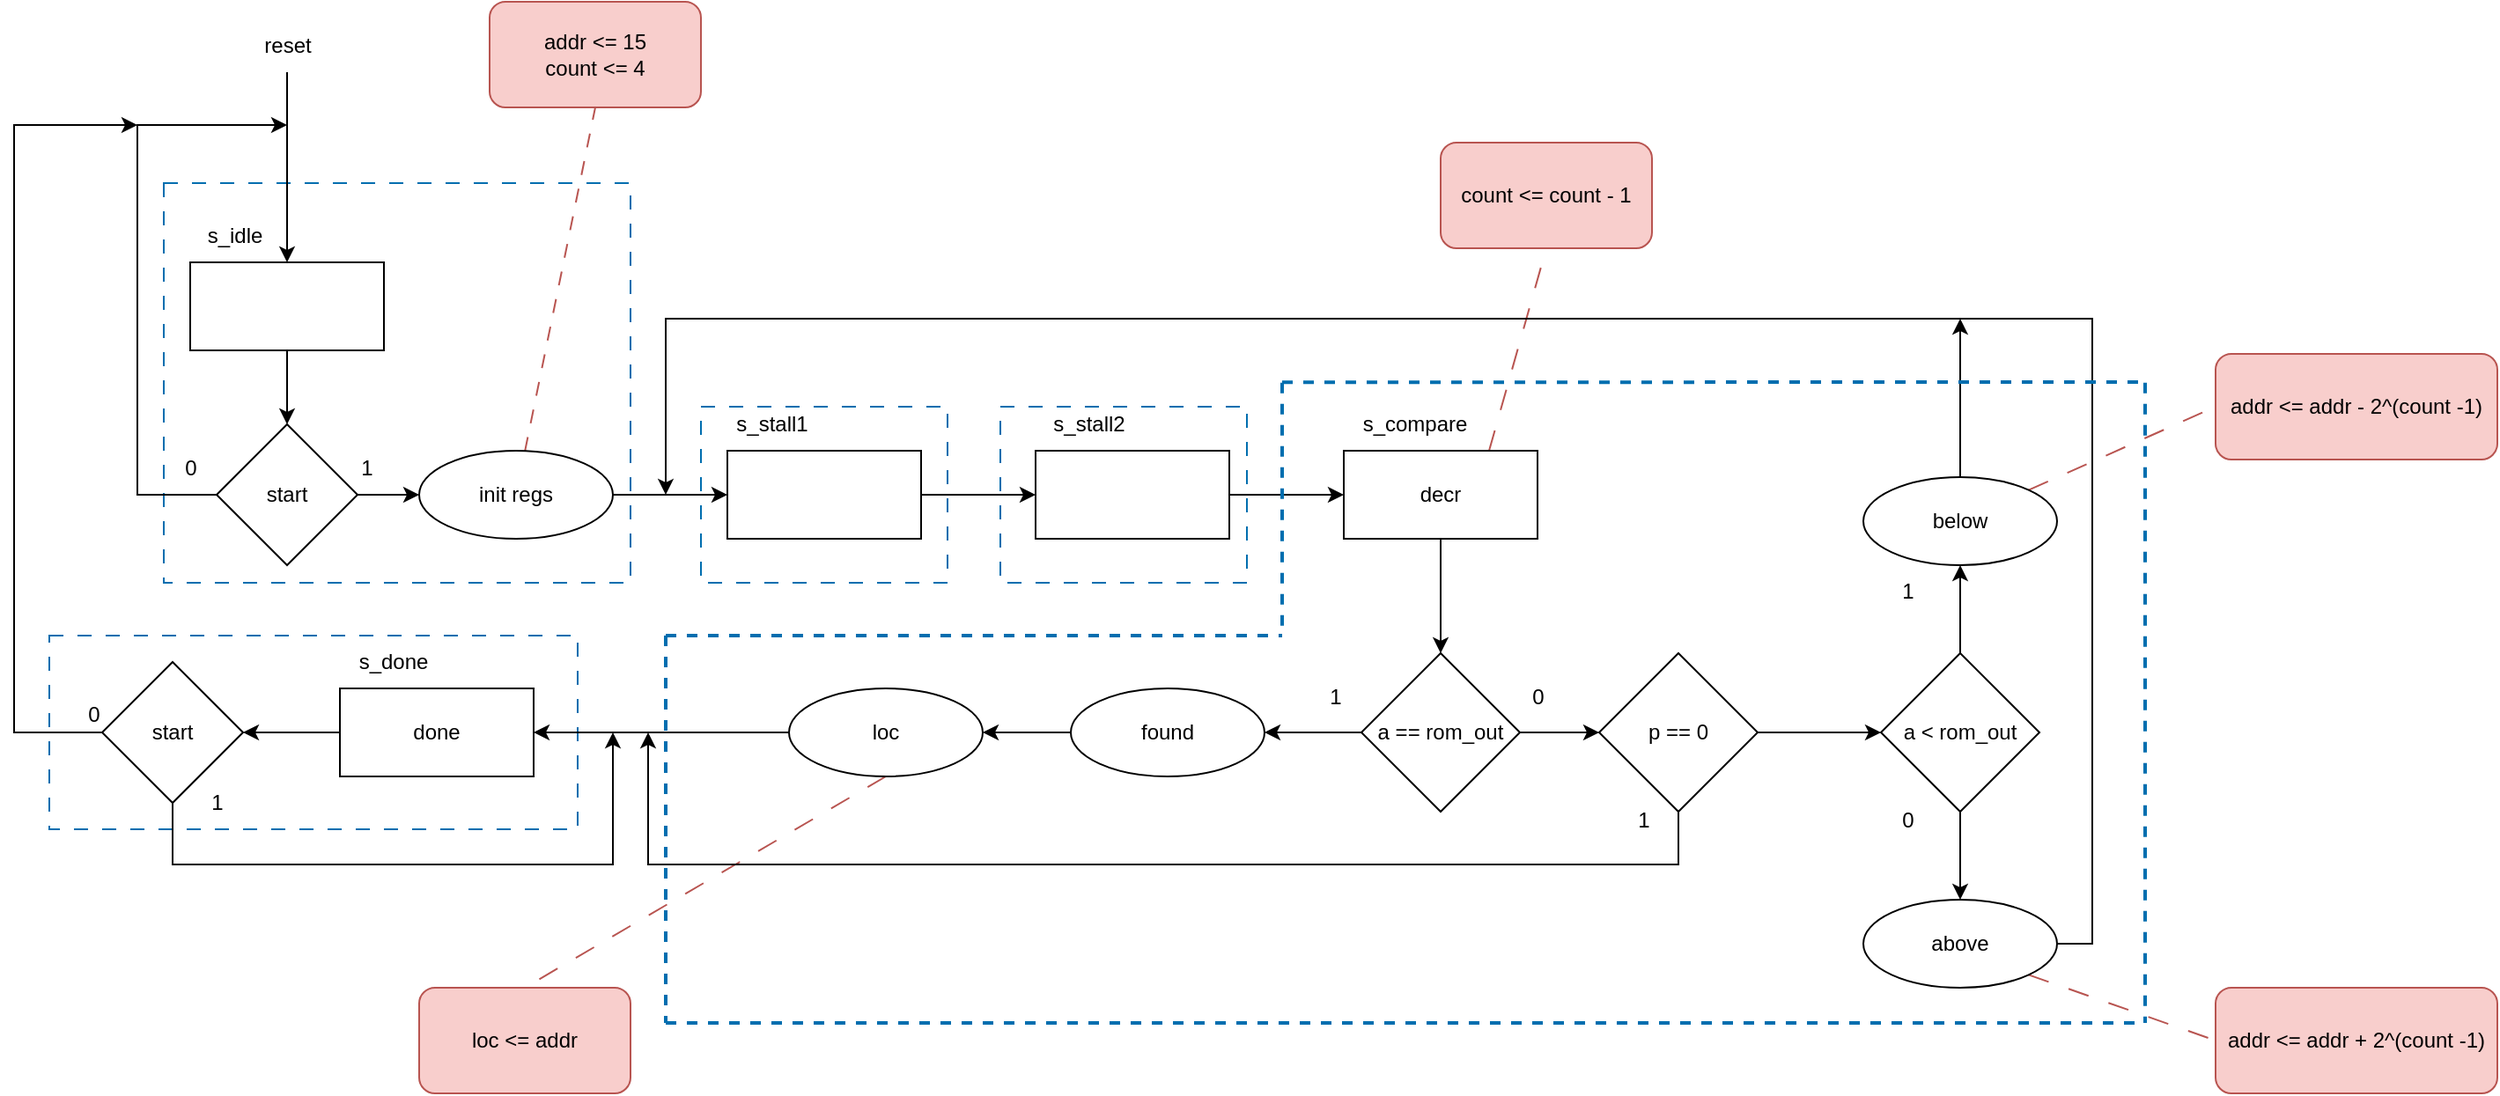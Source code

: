 <mxfile version="22.0.1" type="device">
  <diagram name="Page-1" id="V5FEJibJbFLJuYnV9K3m">
    <mxGraphModel dx="1294" dy="952" grid="1" gridSize="10" guides="1" tooltips="1" connect="1" arrows="1" fold="1" page="1" pageScale="1" pageWidth="1100" pageHeight="850" math="0" shadow="0">
      <root>
        <mxCell id="0" />
        <mxCell id="1" parent="0" />
        <mxCell id="FK2mrB6mmfVpWCSHWsBe-61" value="" style="whiteSpace=wrap;html=1;dashed=1;dashPattern=8 8;fillColor=none;fontColor=#ffffff;strokeColor=#006EAF;" vertex="1" parent="1">
          <mxGeometry x="110" y="560" width="300" height="110" as="geometry" />
        </mxCell>
        <mxCell id="FK2mrB6mmfVpWCSHWsBe-58" value="" style="whiteSpace=wrap;html=1;dashed=1;dashPattern=8 8;fillColor=none;fontColor=#ffffff;strokeColor=#006EAF;" vertex="1" parent="1">
          <mxGeometry x="175" y="303" width="265" height="227" as="geometry" />
        </mxCell>
        <mxCell id="FK2mrB6mmfVpWCSHWsBe-4" style="edgeStyle=orthogonalEdgeStyle;rounded=0;orthogonalLoop=1;jettySize=auto;html=1;entryX=0.5;entryY=0;entryDx=0;entryDy=0;" edge="1" parent="1" source="FK2mrB6mmfVpWCSHWsBe-1" target="FK2mrB6mmfVpWCSHWsBe-3">
          <mxGeometry relative="1" as="geometry" />
        </mxCell>
        <mxCell id="FK2mrB6mmfVpWCSHWsBe-1" value="" style="rounded=0;whiteSpace=wrap;html=1;" vertex="1" parent="1">
          <mxGeometry x="190" y="348" width="110" height="50" as="geometry" />
        </mxCell>
        <mxCell id="FK2mrB6mmfVpWCSHWsBe-2" value="s_idle" style="text;html=1;align=center;verticalAlign=middle;resizable=0;points=[];autosize=1;strokeColor=none;fillColor=none;" vertex="1" parent="1">
          <mxGeometry x="190" y="318" width="50" height="30" as="geometry" />
        </mxCell>
        <mxCell id="FK2mrB6mmfVpWCSHWsBe-5" style="edgeStyle=orthogonalEdgeStyle;rounded=0;orthogonalLoop=1;jettySize=auto;html=1;" edge="1" parent="1" source="FK2mrB6mmfVpWCSHWsBe-3">
          <mxGeometry relative="1" as="geometry">
            <mxPoint x="245" y="270" as="targetPoint" />
            <Array as="points">
              <mxPoint x="160" y="480" />
              <mxPoint x="160" y="270" />
            </Array>
          </mxGeometry>
        </mxCell>
        <mxCell id="FK2mrB6mmfVpWCSHWsBe-3" value="start" style="rhombus;whiteSpace=wrap;html=1;" vertex="1" parent="1">
          <mxGeometry x="205" y="440" width="80" height="80" as="geometry" />
        </mxCell>
        <mxCell id="FK2mrB6mmfVpWCSHWsBe-7" style="edgeStyle=orthogonalEdgeStyle;rounded=0;orthogonalLoop=1;jettySize=auto;html=1;entryX=0.5;entryY=0;entryDx=0;entryDy=0;" edge="1" parent="1" source="FK2mrB6mmfVpWCSHWsBe-6" target="FK2mrB6mmfVpWCSHWsBe-1">
          <mxGeometry relative="1" as="geometry" />
        </mxCell>
        <mxCell id="FK2mrB6mmfVpWCSHWsBe-6" value="reset" style="text;html=1;align=center;verticalAlign=middle;resizable=0;points=[];autosize=1;strokeColor=none;fillColor=none;" vertex="1" parent="1">
          <mxGeometry x="220" y="210" width="50" height="30" as="geometry" />
        </mxCell>
        <mxCell id="FK2mrB6mmfVpWCSHWsBe-8" value="0" style="text;html=1;align=center;verticalAlign=middle;resizable=0;points=[];autosize=1;strokeColor=none;fillColor=none;" vertex="1" parent="1">
          <mxGeometry x="175" y="450" width="30" height="30" as="geometry" />
        </mxCell>
        <mxCell id="FK2mrB6mmfVpWCSHWsBe-13" value="" style="edgeStyle=orthogonalEdgeStyle;rounded=0;orthogonalLoop=1;jettySize=auto;html=1;" edge="1" parent="1" source="FK2mrB6mmfVpWCSHWsBe-3" target="FK2mrB6mmfVpWCSHWsBe-12">
          <mxGeometry relative="1" as="geometry">
            <mxPoint x="285" y="480" as="sourcePoint" />
            <mxPoint x="410" y="480" as="targetPoint" />
          </mxGeometry>
        </mxCell>
        <mxCell id="FK2mrB6mmfVpWCSHWsBe-16" style="edgeStyle=orthogonalEdgeStyle;rounded=0;orthogonalLoop=1;jettySize=auto;html=1;entryX=0;entryY=0.5;entryDx=0;entryDy=0;" edge="1" parent="1" source="FK2mrB6mmfVpWCSHWsBe-12" target="FK2mrB6mmfVpWCSHWsBe-14">
          <mxGeometry relative="1" as="geometry" />
        </mxCell>
        <mxCell id="FK2mrB6mmfVpWCSHWsBe-74" style="rounded=0;orthogonalLoop=1;jettySize=auto;html=1;entryX=0.5;entryY=1;entryDx=0;entryDy=0;dashed=1;dashPattern=8 8;fillColor=#f8cecc;strokeColor=#b85450;endArrow=none;endFill=0;" edge="1" parent="1" source="FK2mrB6mmfVpWCSHWsBe-12" target="FK2mrB6mmfVpWCSHWsBe-73">
          <mxGeometry relative="1" as="geometry" />
        </mxCell>
        <mxCell id="FK2mrB6mmfVpWCSHWsBe-12" value="init regs" style="ellipse;whiteSpace=wrap;html=1;" vertex="1" parent="1">
          <mxGeometry x="320" y="455" width="110" height="50" as="geometry" />
        </mxCell>
        <mxCell id="FK2mrB6mmfVpWCSHWsBe-19" style="edgeStyle=orthogonalEdgeStyle;rounded=0;orthogonalLoop=1;jettySize=auto;html=1;entryX=0;entryY=0.5;entryDx=0;entryDy=0;" edge="1" parent="1" source="FK2mrB6mmfVpWCSHWsBe-14" target="FK2mrB6mmfVpWCSHWsBe-17">
          <mxGeometry relative="1" as="geometry" />
        </mxCell>
        <mxCell id="FK2mrB6mmfVpWCSHWsBe-14" value="" style="rounded=0;whiteSpace=wrap;html=1;" vertex="1" parent="1">
          <mxGeometry x="495" y="455" width="110" height="50" as="geometry" />
        </mxCell>
        <mxCell id="FK2mrB6mmfVpWCSHWsBe-15" value="s_stall1" style="text;html=1;align=center;verticalAlign=middle;resizable=0;points=[];autosize=1;strokeColor=none;fillColor=none;" vertex="1" parent="1">
          <mxGeometry x="490" y="425" width="60" height="30" as="geometry" />
        </mxCell>
        <mxCell id="FK2mrB6mmfVpWCSHWsBe-22" style="edgeStyle=orthogonalEdgeStyle;rounded=0;orthogonalLoop=1;jettySize=auto;html=1;entryX=0;entryY=0.5;entryDx=0;entryDy=0;" edge="1" parent="1" source="FK2mrB6mmfVpWCSHWsBe-17" target="FK2mrB6mmfVpWCSHWsBe-20">
          <mxGeometry relative="1" as="geometry" />
        </mxCell>
        <mxCell id="FK2mrB6mmfVpWCSHWsBe-17" value="" style="rounded=0;whiteSpace=wrap;html=1;" vertex="1" parent="1">
          <mxGeometry x="670" y="455" width="110" height="50" as="geometry" />
        </mxCell>
        <mxCell id="FK2mrB6mmfVpWCSHWsBe-18" value="s_stall2" style="text;html=1;align=center;verticalAlign=middle;resizable=0;points=[];autosize=1;strokeColor=none;fillColor=none;" vertex="1" parent="1">
          <mxGeometry x="670" y="425" width="60" height="30" as="geometry" />
        </mxCell>
        <mxCell id="FK2mrB6mmfVpWCSHWsBe-25" style="edgeStyle=orthogonalEdgeStyle;rounded=0;orthogonalLoop=1;jettySize=auto;html=1;entryX=0.5;entryY=0;entryDx=0;entryDy=0;exitX=0.5;exitY=1;exitDx=0;exitDy=0;" edge="1" parent="1" source="FK2mrB6mmfVpWCSHWsBe-20" target="FK2mrB6mmfVpWCSHWsBe-23">
          <mxGeometry relative="1" as="geometry">
            <mxPoint x="899.957" y="535" as="sourcePoint" />
          </mxGeometry>
        </mxCell>
        <mxCell id="FK2mrB6mmfVpWCSHWsBe-76" style="rounded=0;orthogonalLoop=1;jettySize=auto;html=1;exitX=0.75;exitY=0;exitDx=0;exitDy=0;entryX=0.5;entryY=1;entryDx=0;entryDy=0;dashed=1;dashPattern=12 12;endArrow=none;endFill=0;fillColor=#f8cecc;strokeColor=#b85450;" edge="1" parent="1" source="FK2mrB6mmfVpWCSHWsBe-20" target="FK2mrB6mmfVpWCSHWsBe-75">
          <mxGeometry relative="1" as="geometry" />
        </mxCell>
        <mxCell id="FK2mrB6mmfVpWCSHWsBe-20" value="decr" style="rounded=0;whiteSpace=wrap;html=1;" vertex="1" parent="1">
          <mxGeometry x="845" y="455" width="110" height="50" as="geometry" />
        </mxCell>
        <mxCell id="FK2mrB6mmfVpWCSHWsBe-21" value="s_compare" style="text;html=1;align=center;verticalAlign=middle;resizable=0;points=[];autosize=1;strokeColor=none;fillColor=none;" vertex="1" parent="1">
          <mxGeometry x="845" y="425" width="80" height="30" as="geometry" />
        </mxCell>
        <mxCell id="FK2mrB6mmfVpWCSHWsBe-28" style="edgeStyle=orthogonalEdgeStyle;rounded=0;orthogonalLoop=1;jettySize=auto;html=1;" edge="1" parent="1" source="FK2mrB6mmfVpWCSHWsBe-23">
          <mxGeometry relative="1" as="geometry">
            <mxPoint x="800.0" y="615" as="targetPoint" />
          </mxGeometry>
        </mxCell>
        <mxCell id="FK2mrB6mmfVpWCSHWsBe-35" style="edgeStyle=orthogonalEdgeStyle;rounded=0;orthogonalLoop=1;jettySize=auto;html=1;entryX=0;entryY=0.5;entryDx=0;entryDy=0;" edge="1" parent="1" source="FK2mrB6mmfVpWCSHWsBe-23" target="FK2mrB6mmfVpWCSHWsBe-34">
          <mxGeometry relative="1" as="geometry" />
        </mxCell>
        <mxCell id="FK2mrB6mmfVpWCSHWsBe-23" value="a == rom_out" style="rhombus;whiteSpace=wrap;html=1;" vertex="1" parent="1">
          <mxGeometry x="855" y="570" width="90" height="90" as="geometry" />
        </mxCell>
        <mxCell id="FK2mrB6mmfVpWCSHWsBe-30" style="edgeStyle=orthogonalEdgeStyle;rounded=0;orthogonalLoop=1;jettySize=auto;html=1;entryX=1;entryY=0.5;entryDx=0;entryDy=0;" edge="1" parent="1" source="FK2mrB6mmfVpWCSHWsBe-26" target="FK2mrB6mmfVpWCSHWsBe-29">
          <mxGeometry relative="1" as="geometry" />
        </mxCell>
        <mxCell id="FK2mrB6mmfVpWCSHWsBe-26" value="found" style="ellipse;whiteSpace=wrap;html=1;" vertex="1" parent="1">
          <mxGeometry x="690" y="590" width="110" height="50" as="geometry" />
        </mxCell>
        <mxCell id="FK2mrB6mmfVpWCSHWsBe-33" style="edgeStyle=orthogonalEdgeStyle;rounded=0;orthogonalLoop=1;jettySize=auto;html=1;entryX=1;entryY=0.5;entryDx=0;entryDy=0;" edge="1" parent="1" source="FK2mrB6mmfVpWCSHWsBe-29" target="FK2mrB6mmfVpWCSHWsBe-31">
          <mxGeometry relative="1" as="geometry" />
        </mxCell>
        <mxCell id="FK2mrB6mmfVpWCSHWsBe-78" style="rounded=0;orthogonalLoop=1;jettySize=auto;html=1;exitX=0.5;exitY=1;exitDx=0;exitDy=0;entryX=0.5;entryY=0;entryDx=0;entryDy=0;endArrow=none;endFill=0;dashed=1;dashPattern=12 12;fillColor=#f8cecc;strokeColor=#b85450;" edge="1" parent="1" source="FK2mrB6mmfVpWCSHWsBe-29" target="FK2mrB6mmfVpWCSHWsBe-77">
          <mxGeometry relative="1" as="geometry" />
        </mxCell>
        <mxCell id="FK2mrB6mmfVpWCSHWsBe-29" value="loc" style="ellipse;whiteSpace=wrap;html=1;" vertex="1" parent="1">
          <mxGeometry x="530" y="590" width="110" height="50" as="geometry" />
        </mxCell>
        <mxCell id="FK2mrB6mmfVpWCSHWsBe-42" style="edgeStyle=orthogonalEdgeStyle;rounded=0;orthogonalLoop=1;jettySize=auto;html=1;entryX=1;entryY=0.5;entryDx=0;entryDy=0;" edge="1" parent="1" source="FK2mrB6mmfVpWCSHWsBe-31" target="FK2mrB6mmfVpWCSHWsBe-41">
          <mxGeometry relative="1" as="geometry" />
        </mxCell>
        <mxCell id="FK2mrB6mmfVpWCSHWsBe-31" value="done" style="rounded=0;whiteSpace=wrap;html=1;" vertex="1" parent="1">
          <mxGeometry x="275" y="590" width="110" height="50" as="geometry" />
        </mxCell>
        <mxCell id="FK2mrB6mmfVpWCSHWsBe-32" value="s_done" style="text;html=1;align=center;verticalAlign=middle;resizable=0;points=[];autosize=1;strokeColor=none;fillColor=none;" vertex="1" parent="1">
          <mxGeometry x="275" y="560" width="60" height="30" as="geometry" />
        </mxCell>
        <mxCell id="FK2mrB6mmfVpWCSHWsBe-36" style="edgeStyle=orthogonalEdgeStyle;rounded=0;orthogonalLoop=1;jettySize=auto;html=1;" edge="1" parent="1" source="FK2mrB6mmfVpWCSHWsBe-34">
          <mxGeometry relative="1" as="geometry">
            <mxPoint x="450" y="615" as="targetPoint" />
            <Array as="points">
              <mxPoint x="985" y="690" />
              <mxPoint x="450" y="690" />
              <mxPoint x="450" y="615" />
            </Array>
          </mxGeometry>
        </mxCell>
        <mxCell id="FK2mrB6mmfVpWCSHWsBe-48" style="edgeStyle=orthogonalEdgeStyle;rounded=0;orthogonalLoop=1;jettySize=auto;html=1;entryX=0;entryY=0.5;entryDx=0;entryDy=0;" edge="1" parent="1" source="FK2mrB6mmfVpWCSHWsBe-34" target="FK2mrB6mmfVpWCSHWsBe-47">
          <mxGeometry relative="1" as="geometry" />
        </mxCell>
        <mxCell id="FK2mrB6mmfVpWCSHWsBe-34" value="p == 0" style="rhombus;whiteSpace=wrap;html=1;" vertex="1" parent="1">
          <mxGeometry x="990" y="570" width="90" height="90" as="geometry" />
        </mxCell>
        <mxCell id="FK2mrB6mmfVpWCSHWsBe-37" value="1" style="text;html=1;align=center;verticalAlign=middle;resizable=0;points=[];autosize=1;strokeColor=none;fillColor=none;" vertex="1" parent="1">
          <mxGeometry x="275" y="450" width="30" height="30" as="geometry" />
        </mxCell>
        <mxCell id="FK2mrB6mmfVpWCSHWsBe-38" value="1" style="text;html=1;align=center;verticalAlign=middle;resizable=0;points=[];autosize=1;strokeColor=none;fillColor=none;" vertex="1" parent="1">
          <mxGeometry x="825" y="580" width="30" height="30" as="geometry" />
        </mxCell>
        <mxCell id="FK2mrB6mmfVpWCSHWsBe-39" value="0" style="text;html=1;align=center;verticalAlign=middle;resizable=0;points=[];autosize=1;strokeColor=none;fillColor=none;" vertex="1" parent="1">
          <mxGeometry x="940" y="580" width="30" height="30" as="geometry" />
        </mxCell>
        <mxCell id="FK2mrB6mmfVpWCSHWsBe-40" value="1" style="text;html=1;align=center;verticalAlign=middle;resizable=0;points=[];autosize=1;strokeColor=none;fillColor=none;" vertex="1" parent="1">
          <mxGeometry x="1000" y="650" width="30" height="30" as="geometry" />
        </mxCell>
        <mxCell id="FK2mrB6mmfVpWCSHWsBe-43" style="edgeStyle=orthogonalEdgeStyle;rounded=0;orthogonalLoop=1;jettySize=auto;html=1;" edge="1" parent="1" source="FK2mrB6mmfVpWCSHWsBe-41">
          <mxGeometry relative="1" as="geometry">
            <mxPoint x="430" y="615" as="targetPoint" />
            <Array as="points">
              <mxPoint x="180" y="690" />
              <mxPoint x="430" y="690" />
              <mxPoint x="430" y="615" />
            </Array>
          </mxGeometry>
        </mxCell>
        <mxCell id="FK2mrB6mmfVpWCSHWsBe-44" style="edgeStyle=orthogonalEdgeStyle;rounded=0;orthogonalLoop=1;jettySize=auto;html=1;" edge="1" parent="1" source="FK2mrB6mmfVpWCSHWsBe-41">
          <mxGeometry relative="1" as="geometry">
            <mxPoint x="160" y="270" as="targetPoint" />
            <Array as="points">
              <mxPoint x="90" y="615" />
              <mxPoint x="90" y="270" />
            </Array>
          </mxGeometry>
        </mxCell>
        <mxCell id="FK2mrB6mmfVpWCSHWsBe-41" value="start" style="rhombus;whiteSpace=wrap;html=1;" vertex="1" parent="1">
          <mxGeometry x="140" y="575" width="80" height="80" as="geometry" />
        </mxCell>
        <mxCell id="FK2mrB6mmfVpWCSHWsBe-45" value="1" style="text;html=1;align=center;verticalAlign=middle;resizable=0;points=[];autosize=1;strokeColor=none;fillColor=none;" vertex="1" parent="1">
          <mxGeometry x="190" y="640" width="30" height="30" as="geometry" />
        </mxCell>
        <mxCell id="FK2mrB6mmfVpWCSHWsBe-46" value="0" style="text;html=1;align=center;verticalAlign=middle;resizable=0;points=[];autosize=1;strokeColor=none;fillColor=none;" vertex="1" parent="1">
          <mxGeometry x="120" y="590" width="30" height="30" as="geometry" />
        </mxCell>
        <mxCell id="FK2mrB6mmfVpWCSHWsBe-51" style="edgeStyle=orthogonalEdgeStyle;rounded=0;orthogonalLoop=1;jettySize=auto;html=1;entryX=0.5;entryY=0;entryDx=0;entryDy=0;" edge="1" parent="1" source="FK2mrB6mmfVpWCSHWsBe-47" target="FK2mrB6mmfVpWCSHWsBe-49">
          <mxGeometry relative="1" as="geometry" />
        </mxCell>
        <mxCell id="FK2mrB6mmfVpWCSHWsBe-53" style="edgeStyle=orthogonalEdgeStyle;rounded=0;orthogonalLoop=1;jettySize=auto;html=1;entryX=0.5;entryY=1;entryDx=0;entryDy=0;" edge="1" parent="1" source="FK2mrB6mmfVpWCSHWsBe-47" target="FK2mrB6mmfVpWCSHWsBe-52">
          <mxGeometry relative="1" as="geometry" />
        </mxCell>
        <mxCell id="FK2mrB6mmfVpWCSHWsBe-47" value="a &amp;lt; rom_out" style="rhombus;whiteSpace=wrap;html=1;" vertex="1" parent="1">
          <mxGeometry x="1150" y="570" width="90" height="90" as="geometry" />
        </mxCell>
        <mxCell id="FK2mrB6mmfVpWCSHWsBe-56" style="edgeStyle=orthogonalEdgeStyle;rounded=0;orthogonalLoop=1;jettySize=auto;html=1;exitX=1;exitY=0.5;exitDx=0;exitDy=0;" edge="1" parent="1" source="FK2mrB6mmfVpWCSHWsBe-49">
          <mxGeometry relative="1" as="geometry">
            <mxPoint x="460" y="480" as="targetPoint" />
            <Array as="points">
              <mxPoint x="1270" y="735" />
              <mxPoint x="1270" y="380" />
              <mxPoint x="460" y="380" />
            </Array>
          </mxGeometry>
        </mxCell>
        <mxCell id="FK2mrB6mmfVpWCSHWsBe-82" style="rounded=0;orthogonalLoop=1;jettySize=auto;html=1;exitX=1;exitY=1;exitDx=0;exitDy=0;entryX=0;entryY=0.5;entryDx=0;entryDy=0;dashed=1;dashPattern=12 12;endArrow=none;endFill=0;fillColor=#f8cecc;strokeColor=#b85450;" edge="1" parent="1" source="FK2mrB6mmfVpWCSHWsBe-49" target="FK2mrB6mmfVpWCSHWsBe-81">
          <mxGeometry relative="1" as="geometry" />
        </mxCell>
        <mxCell id="FK2mrB6mmfVpWCSHWsBe-49" value="above" style="ellipse;whiteSpace=wrap;html=1;" vertex="1" parent="1">
          <mxGeometry x="1140" y="710" width="110" height="50" as="geometry" />
        </mxCell>
        <mxCell id="FK2mrB6mmfVpWCSHWsBe-57" style="edgeStyle=orthogonalEdgeStyle;rounded=0;orthogonalLoop=1;jettySize=auto;html=1;" edge="1" parent="1" source="FK2mrB6mmfVpWCSHWsBe-52">
          <mxGeometry relative="1" as="geometry">
            <mxPoint x="1195" y="380" as="targetPoint" />
          </mxGeometry>
        </mxCell>
        <mxCell id="FK2mrB6mmfVpWCSHWsBe-80" style="rounded=0;orthogonalLoop=1;jettySize=auto;html=1;exitX=1;exitY=0;exitDx=0;exitDy=0;entryX=0;entryY=0.5;entryDx=0;entryDy=0;dashed=1;dashPattern=12 12;fillColor=#f8cecc;strokeColor=#b85450;endArrow=none;endFill=0;" edge="1" parent="1" source="FK2mrB6mmfVpWCSHWsBe-52" target="FK2mrB6mmfVpWCSHWsBe-79">
          <mxGeometry relative="1" as="geometry" />
        </mxCell>
        <mxCell id="FK2mrB6mmfVpWCSHWsBe-52" value="below" style="ellipse;whiteSpace=wrap;html=1;" vertex="1" parent="1">
          <mxGeometry x="1140" y="470" width="110" height="50" as="geometry" />
        </mxCell>
        <mxCell id="FK2mrB6mmfVpWCSHWsBe-54" value="1" style="text;html=1;align=center;verticalAlign=middle;resizable=0;points=[];autosize=1;strokeColor=none;fillColor=none;" vertex="1" parent="1">
          <mxGeometry x="1150" y="520" width="30" height="30" as="geometry" />
        </mxCell>
        <mxCell id="FK2mrB6mmfVpWCSHWsBe-55" value="0" style="text;html=1;align=center;verticalAlign=middle;resizable=0;points=[];autosize=1;strokeColor=none;fillColor=none;" vertex="1" parent="1">
          <mxGeometry x="1150" y="650" width="30" height="30" as="geometry" />
        </mxCell>
        <mxCell id="FK2mrB6mmfVpWCSHWsBe-59" value="" style="whiteSpace=wrap;html=1;dashed=1;dashPattern=8 8;fillColor=none;fontColor=#ffffff;strokeColor=#006EAF;" vertex="1" parent="1">
          <mxGeometry x="480" y="430" width="140" height="100" as="geometry" />
        </mxCell>
        <mxCell id="FK2mrB6mmfVpWCSHWsBe-60" value="" style="whiteSpace=wrap;html=1;dashed=1;dashPattern=8 8;fillColor=none;fontColor=#ffffff;strokeColor=#006EAF;" vertex="1" parent="1">
          <mxGeometry x="650" y="430" width="140" height="100" as="geometry" />
        </mxCell>
        <mxCell id="FK2mrB6mmfVpWCSHWsBe-63" value="" style="endArrow=none;dashed=1;html=1;strokeWidth=2;rounded=0;fillColor=#1ba1e2;strokeColor=#006EAF;" edge="1" parent="1">
          <mxGeometry width="50" height="50" relative="1" as="geometry">
            <mxPoint x="460" y="560" as="sourcePoint" />
            <mxPoint x="810" y="560" as="targetPoint" />
          </mxGeometry>
        </mxCell>
        <mxCell id="FK2mrB6mmfVpWCSHWsBe-64" value="" style="endArrow=none;dashed=1;html=1;strokeWidth=2;rounded=0;fillColor=#1ba1e2;strokeColor=#006EAF;" edge="1" parent="1">
          <mxGeometry width="50" height="50" relative="1" as="geometry">
            <mxPoint x="810" y="416.12" as="sourcePoint" />
            <mxPoint x="1300" y="416" as="targetPoint" />
          </mxGeometry>
        </mxCell>
        <mxCell id="FK2mrB6mmfVpWCSHWsBe-65" value="" style="endArrow=none;dashed=1;html=1;strokeWidth=2;rounded=0;fillColor=#1ba1e2;strokeColor=#006EAF;" edge="1" parent="1">
          <mxGeometry width="50" height="50" relative="1" as="geometry">
            <mxPoint x="810" y="416.35" as="sourcePoint" />
            <mxPoint x="810" y="560" as="targetPoint" />
          </mxGeometry>
        </mxCell>
        <mxCell id="FK2mrB6mmfVpWCSHWsBe-66" value="" style="endArrow=none;dashed=1;html=1;strokeWidth=2;rounded=0;fillColor=#1ba1e2;strokeColor=#006EAF;" edge="1" parent="1">
          <mxGeometry width="50" height="50" relative="1" as="geometry">
            <mxPoint x="460" y="560" as="sourcePoint" />
            <mxPoint x="460" y="780" as="targetPoint" />
          </mxGeometry>
        </mxCell>
        <mxCell id="FK2mrB6mmfVpWCSHWsBe-68" value="" style="endArrow=none;dashed=1;html=1;strokeWidth=2;rounded=0;fillColor=#1ba1e2;strokeColor=#006EAF;" edge="1" parent="1">
          <mxGeometry width="50" height="50" relative="1" as="geometry">
            <mxPoint x="460" y="780" as="sourcePoint" />
            <mxPoint x="1300" y="780" as="targetPoint" />
          </mxGeometry>
        </mxCell>
        <mxCell id="FK2mrB6mmfVpWCSHWsBe-69" value="" style="endArrow=none;dashed=1;html=1;strokeWidth=2;rounded=0;fillColor=#1ba1e2;strokeColor=#006EAF;" edge="1" parent="1">
          <mxGeometry width="50" height="50" relative="1" as="geometry">
            <mxPoint x="1300" y="416.35" as="sourcePoint" />
            <mxPoint x="1300" y="780" as="targetPoint" />
          </mxGeometry>
        </mxCell>
        <mxCell id="FK2mrB6mmfVpWCSHWsBe-73" value="&lt;font color=&quot;#000000&quot;&gt;addr &amp;lt;= 15&lt;br&gt;count &amp;lt;= 4&lt;br&gt;&lt;/font&gt;" style="rounded=1;whiteSpace=wrap;html=1;fillColor=#f8cecc;strokeColor=#b85450;" vertex="1" parent="1">
          <mxGeometry x="360" y="200" width="120" height="60" as="geometry" />
        </mxCell>
        <mxCell id="FK2mrB6mmfVpWCSHWsBe-75" value="&lt;font color=&quot;#000000&quot;&gt;count &amp;lt;= count - 1&lt;br&gt;&lt;/font&gt;" style="rounded=1;whiteSpace=wrap;html=1;fillColor=#f8cecc;strokeColor=#b85450;" vertex="1" parent="1">
          <mxGeometry x="900" y="280" width="120" height="60" as="geometry" />
        </mxCell>
        <mxCell id="FK2mrB6mmfVpWCSHWsBe-77" value="&lt;font color=&quot;#000000&quot;&gt;loc &amp;lt;= addr&lt;br&gt;&lt;/font&gt;" style="rounded=1;whiteSpace=wrap;html=1;fillColor=#f8cecc;strokeColor=#b85450;" vertex="1" parent="1">
          <mxGeometry x="320" y="760" width="120" height="60" as="geometry" />
        </mxCell>
        <mxCell id="FK2mrB6mmfVpWCSHWsBe-79" value="&lt;font color=&quot;#000000&quot;&gt;addr &amp;lt;= addr - 2^(count -1)&lt;br&gt;&lt;/font&gt;" style="rounded=1;whiteSpace=wrap;html=1;fillColor=#f8cecc;strokeColor=#b85450;" vertex="1" parent="1">
          <mxGeometry x="1340" y="400" width="160" height="60" as="geometry" />
        </mxCell>
        <mxCell id="FK2mrB6mmfVpWCSHWsBe-81" value="&lt;font color=&quot;#000000&quot;&gt;addr &amp;lt;= addr + 2^(count -1)&lt;br&gt;&lt;/font&gt;" style="rounded=1;whiteSpace=wrap;html=1;fillColor=#f8cecc;strokeColor=#b85450;" vertex="1" parent="1">
          <mxGeometry x="1340" y="760" width="160" height="60" as="geometry" />
        </mxCell>
      </root>
    </mxGraphModel>
  </diagram>
</mxfile>

